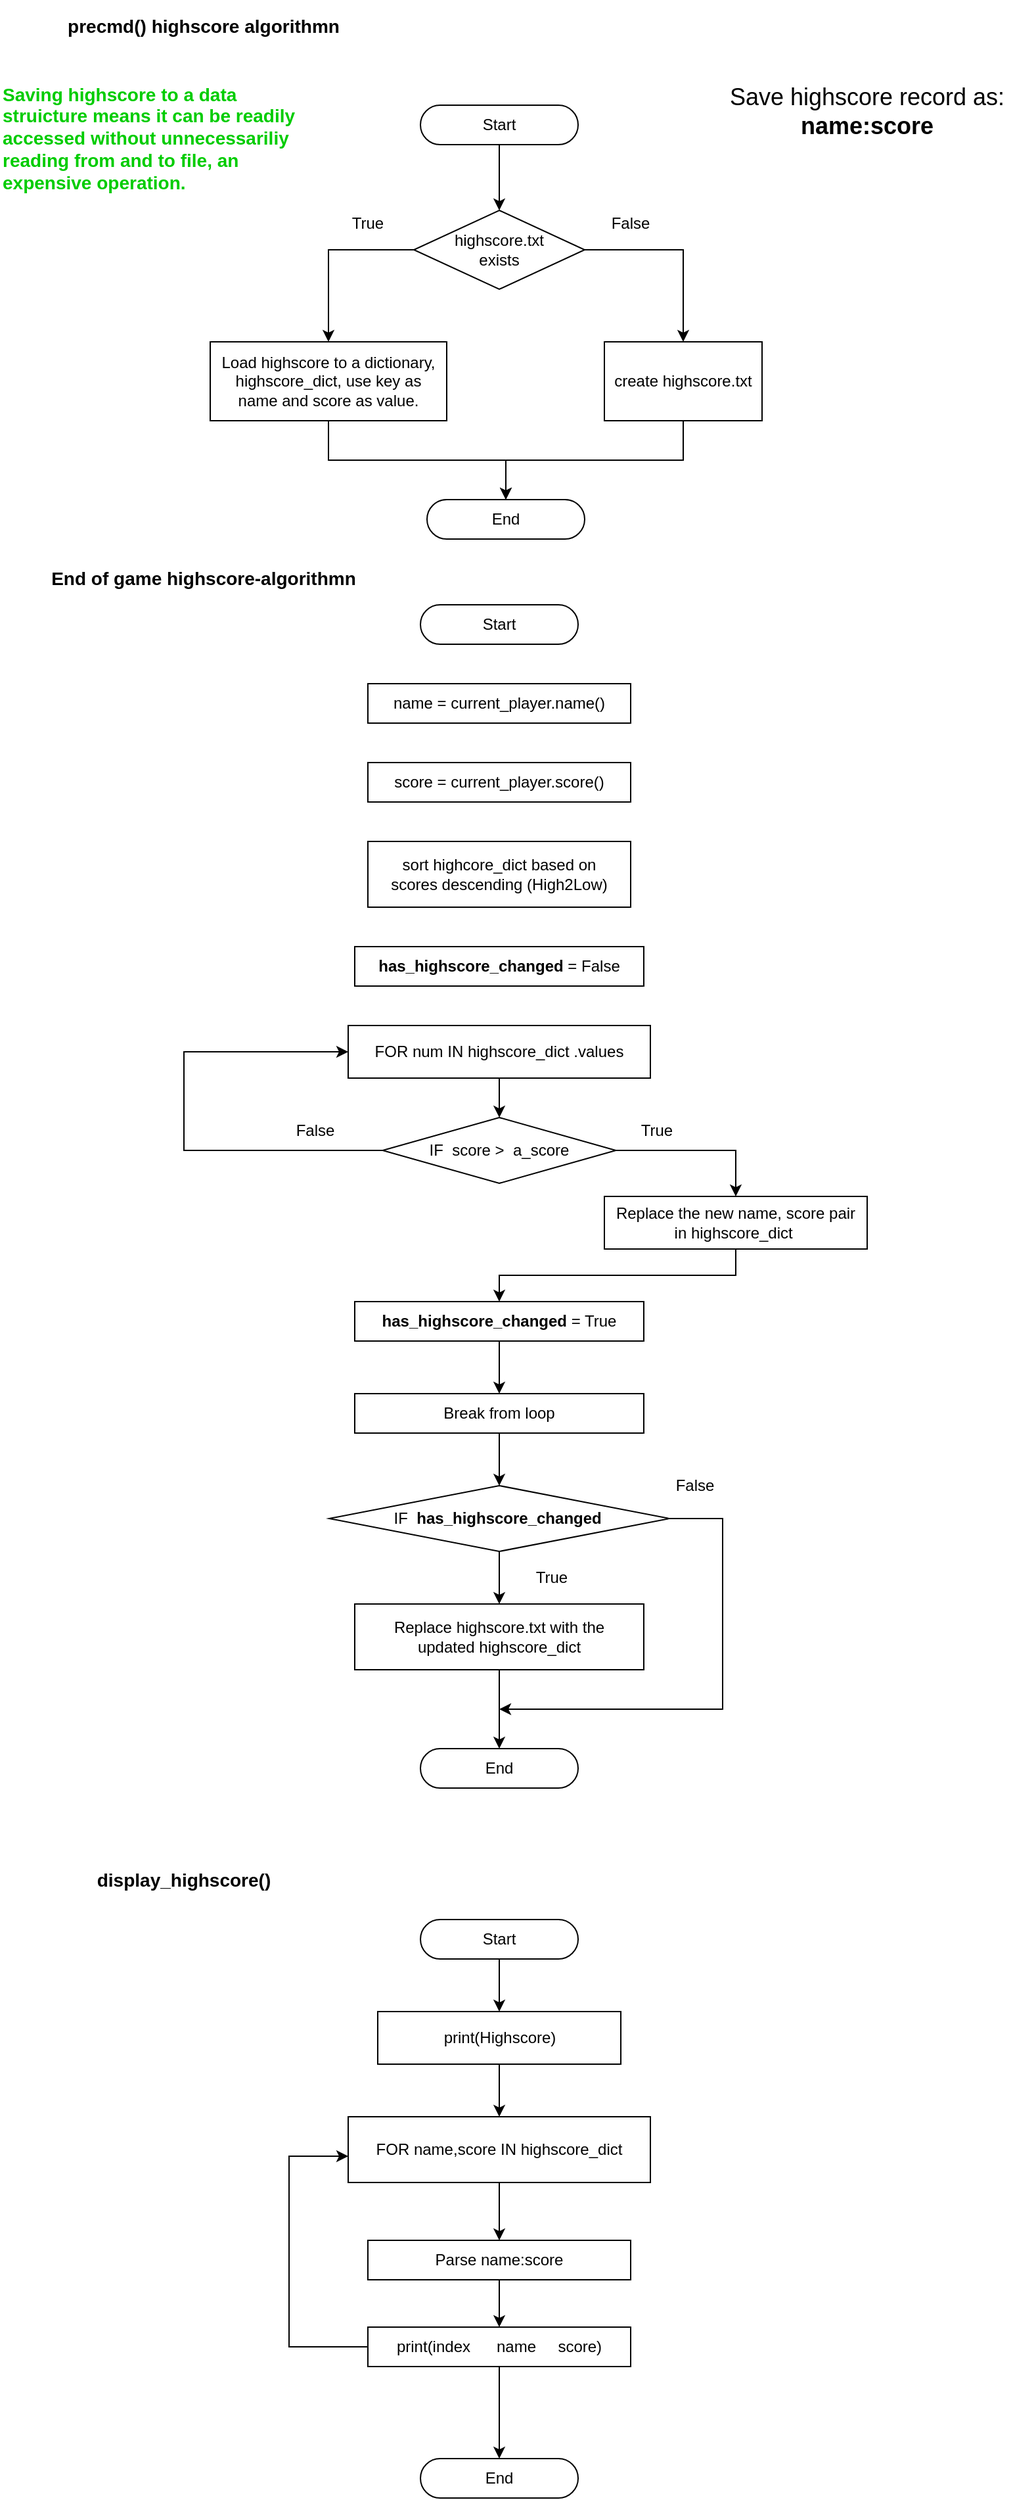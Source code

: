 <mxfile version="13.7.9" type="device"><diagram id="7gY9UVC9UUR03_7p6xOq" name="Page-1"><mxGraphModel dx="994" dy="468" grid="1" gridSize="10" guides="1" tooltips="1" connect="1" arrows="1" fold="1" page="1" pageScale="1" pageWidth="827" pageHeight="1169" math="0" shadow="0"><root><mxCell id="0"/><mxCell id="1" parent="0"/><mxCell id="4qall_dGxpEGGUoyCfSJ-7" value="" style="edgeStyle=orthogonalEdgeStyle;rounded=0;orthogonalLoop=1;jettySize=auto;html=1;" parent="1" source="4qall_dGxpEGGUoyCfSJ-1" target="4qall_dGxpEGGUoyCfSJ-3" edge="1"><mxGeometry relative="1" as="geometry"/></mxCell><mxCell id="4qall_dGxpEGGUoyCfSJ-1" value="Start" style="rounded=1;whiteSpace=wrap;html=1;arcSize=50;" parent="1" vertex="1"><mxGeometry x="340" y="100" width="120" height="30" as="geometry"/></mxCell><mxCell id="4qall_dGxpEGGUoyCfSJ-12" style="edgeStyle=orthogonalEdgeStyle;rounded=0;orthogonalLoop=1;jettySize=auto;html=1;entryX=0.5;entryY=0;entryDx=0;entryDy=0;" parent="1" source="4qall_dGxpEGGUoyCfSJ-2" target="4qall_dGxpEGGUoyCfSJ-6" edge="1"><mxGeometry relative="1" as="geometry"/></mxCell><mxCell id="4qall_dGxpEGGUoyCfSJ-2" value="Load highscore to a dictionary,&lt;br&gt;highscore_dict,&amp;nbsp;use key as&lt;br&gt;name and score as value." style="rounded=0;whiteSpace=wrap;html=1;" parent="1" vertex="1"><mxGeometry x="180" y="280" width="180" height="60" as="geometry"/></mxCell><mxCell id="4qall_dGxpEGGUoyCfSJ-8" style="edgeStyle=orthogonalEdgeStyle;rounded=0;orthogonalLoop=1;jettySize=auto;html=1;" parent="1" source="4qall_dGxpEGGUoyCfSJ-3" target="4qall_dGxpEGGUoyCfSJ-2" edge="1"><mxGeometry relative="1" as="geometry"><Array as="points"><mxPoint x="270" y="210"/></Array></mxGeometry></mxCell><mxCell id="4qall_dGxpEGGUoyCfSJ-10" style="edgeStyle=orthogonalEdgeStyle;rounded=0;orthogonalLoop=1;jettySize=auto;html=1;" parent="1" source="4qall_dGxpEGGUoyCfSJ-3" target="4qall_dGxpEGGUoyCfSJ-5" edge="1"><mxGeometry relative="1" as="geometry"/></mxCell><mxCell id="4qall_dGxpEGGUoyCfSJ-3" value="&lt;span&gt;highscore.txt&lt;br&gt;exists&lt;br&gt;&lt;/span&gt;" style="rhombus;whiteSpace=wrap;html=1;" parent="1" vertex="1"><mxGeometry x="335" y="180" width="130" height="60" as="geometry"/></mxCell><mxCell id="4qall_dGxpEGGUoyCfSJ-4" value="&lt;font style=&quot;font-size: 14px&quot;&gt;&lt;b&gt;precmd() highscore algorithmn&lt;/b&gt;&lt;/font&gt;" style="text;html=1;strokeColor=none;fillColor=none;align=center;verticalAlign=middle;whiteSpace=wrap;rounded=0;" parent="1" vertex="1"><mxGeometry x="50" y="20" width="250" height="40" as="geometry"/></mxCell><mxCell id="4qall_dGxpEGGUoyCfSJ-13" style="edgeStyle=orthogonalEdgeStyle;rounded=0;orthogonalLoop=1;jettySize=auto;html=1;entryX=0.5;entryY=0;entryDx=0;entryDy=0;" parent="1" source="4qall_dGxpEGGUoyCfSJ-5" target="4qall_dGxpEGGUoyCfSJ-6" edge="1"><mxGeometry relative="1" as="geometry"><Array as="points"><mxPoint x="540" y="370"/><mxPoint x="405" y="370"/></Array></mxGeometry></mxCell><mxCell id="4qall_dGxpEGGUoyCfSJ-5" value="create highscore.txt" style="rounded=0;whiteSpace=wrap;html=1;" parent="1" vertex="1"><mxGeometry x="480" y="280" width="120" height="60" as="geometry"/></mxCell><mxCell id="4qall_dGxpEGGUoyCfSJ-6" value="End" style="rounded=1;whiteSpace=wrap;html=1;arcSize=50;" parent="1" vertex="1"><mxGeometry x="345" y="400" width="120" height="30" as="geometry"/></mxCell><mxCell id="4qall_dGxpEGGUoyCfSJ-9" value="True" style="text;html=1;strokeColor=none;fillColor=none;align=center;verticalAlign=middle;whiteSpace=wrap;rounded=0;" parent="1" vertex="1"><mxGeometry x="280" y="180" width="40" height="20" as="geometry"/></mxCell><mxCell id="4qall_dGxpEGGUoyCfSJ-11" value="False" style="text;html=1;strokeColor=none;fillColor=none;align=center;verticalAlign=middle;whiteSpace=wrap;rounded=0;" parent="1" vertex="1"><mxGeometry x="480" y="180" width="40" height="20" as="geometry"/></mxCell><mxCell id="4qall_dGxpEGGUoyCfSJ-14" value="&lt;font style=&quot;font-size: 14px&quot;&gt;&lt;b&gt;End of game highscore-algorithmn&lt;/b&gt;&lt;/font&gt;" style="text;html=1;strokeColor=none;fillColor=none;align=center;verticalAlign=middle;whiteSpace=wrap;rounded=0;" parent="1" vertex="1"><mxGeometry x="50" y="440" width="250" height="40" as="geometry"/></mxCell><mxCell id="4qall_dGxpEGGUoyCfSJ-15" value="Start" style="rounded=1;whiteSpace=wrap;html=1;arcSize=50;" parent="1" vertex="1"><mxGeometry x="340" y="480" width="120" height="30" as="geometry"/></mxCell><mxCell id="4qall_dGxpEGGUoyCfSJ-16" value="&lt;font style=&quot;font-size: 14px&quot;&gt;&lt;b&gt;display_highscore()&lt;/b&gt;&lt;/font&gt;" style="text;html=1;strokeColor=none;fillColor=none;align=center;verticalAlign=middle;whiteSpace=wrap;rounded=0;" parent="1" vertex="1"><mxGeometry x="35" y="1430" width="250" height="40" as="geometry"/></mxCell><mxCell id="4qall_dGxpEGGUoyCfSJ-28" value="" style="edgeStyle=orthogonalEdgeStyle;rounded=0;orthogonalLoop=1;jettySize=auto;html=1;" parent="1" source="4qall_dGxpEGGUoyCfSJ-17" target="4qall_dGxpEGGUoyCfSJ-20" edge="1"><mxGeometry relative="1" as="geometry"/></mxCell><mxCell id="4qall_dGxpEGGUoyCfSJ-17" value="FOR num IN highscore_dict .values" style="rounded=0;whiteSpace=wrap;html=1;" parent="1" vertex="1"><mxGeometry x="285" y="800" width="230" height="40" as="geometry"/></mxCell><mxCell id="4qall_dGxpEGGUoyCfSJ-18" value="name = current_player.name()" style="rounded=0;whiteSpace=wrap;html=1;" parent="1" vertex="1"><mxGeometry x="300" y="540" width="200" height="30" as="geometry"/></mxCell><mxCell id="4qall_dGxpEGGUoyCfSJ-19" value="score = current_player.score()" style="rounded=0;whiteSpace=wrap;html=1;" parent="1" vertex="1"><mxGeometry x="300" y="600" width="200" height="30" as="geometry"/></mxCell><mxCell id="4qall_dGxpEGGUoyCfSJ-24" style="edgeStyle=orthogonalEdgeStyle;rounded=0;orthogonalLoop=1;jettySize=auto;html=1;entryX=0;entryY=0.5;entryDx=0;entryDy=0;" parent="1" source="4qall_dGxpEGGUoyCfSJ-20" target="4qall_dGxpEGGUoyCfSJ-17" edge="1"><mxGeometry relative="1" as="geometry"><mxPoint x="250" y="820" as="targetPoint"/><Array as="points"><mxPoint x="160" y="895"/><mxPoint x="160" y="820"/></Array></mxGeometry></mxCell><mxCell id="4qall_dGxpEGGUoyCfSJ-33" style="edgeStyle=orthogonalEdgeStyle;rounded=0;orthogonalLoop=1;jettySize=auto;html=1;" parent="1" source="4qall_dGxpEGGUoyCfSJ-20" target="4qall_dGxpEGGUoyCfSJ-25" edge="1"><mxGeometry relative="1" as="geometry"><Array as="points"><mxPoint x="580" y="895"/></Array></mxGeometry></mxCell><mxCell id="4qall_dGxpEGGUoyCfSJ-20" value="IF&amp;nbsp; score &amp;gt;&amp;nbsp; a_score" style="rhombus;whiteSpace=wrap;html=1;" parent="1" vertex="1"><mxGeometry x="311.25" y="870" width="177.5" height="50" as="geometry"/></mxCell><mxCell id="4qall_dGxpEGGUoyCfSJ-21" value="sort highcore_dict based on &lt;br&gt;scores descending (High2Low)" style="rounded=0;whiteSpace=wrap;html=1;" parent="1" vertex="1"><mxGeometry x="300" y="660" width="200" height="50" as="geometry"/></mxCell><mxCell id="4qall_dGxpEGGUoyCfSJ-23" value="False" style="text;html=1;strokeColor=none;fillColor=none;align=center;verticalAlign=middle;whiteSpace=wrap;rounded=0;" parent="1" vertex="1"><mxGeometry x="240" y="870" width="40" height="20" as="geometry"/></mxCell><mxCell id="4qall_dGxpEGGUoyCfSJ-45" style="edgeStyle=orthogonalEdgeStyle;rounded=0;orthogonalLoop=1;jettySize=auto;html=1;" parent="1" source="4qall_dGxpEGGUoyCfSJ-25" target="4qall_dGxpEGGUoyCfSJ-40" edge="1"><mxGeometry relative="1" as="geometry"/></mxCell><mxCell id="4qall_dGxpEGGUoyCfSJ-25" value="Replace the new name, score pair &lt;br&gt;in highscore_dict&amp;nbsp;" style="rounded=0;whiteSpace=wrap;html=1;" parent="1" vertex="1"><mxGeometry x="480" y="930" width="200" height="40" as="geometry"/></mxCell><mxCell id="4qall_dGxpEGGUoyCfSJ-26" value="True" style="text;html=1;strokeColor=none;fillColor=none;align=center;verticalAlign=middle;whiteSpace=wrap;rounded=0;" parent="1" vertex="1"><mxGeometry x="500" y="870" width="40" height="20" as="geometry"/></mxCell><mxCell id="4qall_dGxpEGGUoyCfSJ-49" value="" style="edgeStyle=orthogonalEdgeStyle;rounded=0;orthogonalLoop=1;jettySize=auto;html=1;" parent="1" source="4qall_dGxpEGGUoyCfSJ-30" target="4qall_dGxpEGGUoyCfSJ-48" edge="1"><mxGeometry relative="1" as="geometry"/></mxCell><mxCell id="4qall_dGxpEGGUoyCfSJ-30" value="Break from loop" style="whiteSpace=wrap;html=1;rounded=0;" parent="1" vertex="1"><mxGeometry x="290" y="1080" width="220" height="30" as="geometry"/></mxCell><mxCell id="4qall_dGxpEGGUoyCfSJ-54" value="" style="edgeStyle=orthogonalEdgeStyle;rounded=0;orthogonalLoop=1;jettySize=auto;html=1;" parent="1" source="4qall_dGxpEGGUoyCfSJ-35" target="4qall_dGxpEGGUoyCfSJ-52" edge="1"><mxGeometry relative="1" as="geometry"/></mxCell><mxCell id="4qall_dGxpEGGUoyCfSJ-35" value="Replace highscore.txt with the &lt;br&gt;updated highscore_dict" style="whiteSpace=wrap;html=1;rounded=0;" parent="1" vertex="1"><mxGeometry x="290" y="1240" width="220" height="50" as="geometry"/></mxCell><mxCell id="4qall_dGxpEGGUoyCfSJ-37" value="&lt;font style=&quot;font-size: 18px&quot;&gt;Save highscore record as:&lt;br&gt;&lt;b&gt;name:score&lt;/b&gt;&lt;/font&gt;" style="text;html=1;strokeColor=none;fillColor=none;align=center;verticalAlign=middle;whiteSpace=wrap;rounded=0;" parent="1" vertex="1"><mxGeometry x="570" y="70" width="220" height="70" as="geometry"/></mxCell><mxCell id="4qall_dGxpEGGUoyCfSJ-39" value="&lt;font color=&quot;#00cc00&quot; style=&quot;font-size: 14px&quot;&gt;&lt;b&gt;Saving highscore to a data struicture means it can be readily accessed without unnecessariliy reading from and to file, an expensive operation.&lt;/b&gt;&lt;/font&gt;" style="text;html=1;strokeColor=none;fillColor=none;align=left;verticalAlign=middle;whiteSpace=wrap;rounded=0;" parent="1" vertex="1"><mxGeometry x="20" y="80" width="240" height="90" as="geometry"/></mxCell><mxCell id="4qall_dGxpEGGUoyCfSJ-47" style="edgeStyle=orthogonalEdgeStyle;rounded=0;orthogonalLoop=1;jettySize=auto;html=1;entryX=0.5;entryY=0;entryDx=0;entryDy=0;" parent="1" source="4qall_dGxpEGGUoyCfSJ-40" target="4qall_dGxpEGGUoyCfSJ-30" edge="1"><mxGeometry relative="1" as="geometry"/></mxCell><mxCell id="4qall_dGxpEGGUoyCfSJ-40" value="&lt;b&gt;has_highscore_changed&lt;/b&gt; = True" style="whiteSpace=wrap;html=1;rounded=0;" parent="1" vertex="1"><mxGeometry x="290" y="1010" width="220" height="30" as="geometry"/></mxCell><mxCell id="4qall_dGxpEGGUoyCfSJ-44" value="&lt;b&gt;has_highscore_changed&lt;/b&gt; = False" style="whiteSpace=wrap;html=1;rounded=0;" parent="1" vertex="1"><mxGeometry x="290" y="740" width="220" height="30" as="geometry"/></mxCell><mxCell id="4qall_dGxpEGGUoyCfSJ-50" value="" style="edgeStyle=orthogonalEdgeStyle;rounded=0;orthogonalLoop=1;jettySize=auto;html=1;" parent="1" source="4qall_dGxpEGGUoyCfSJ-48" target="4qall_dGxpEGGUoyCfSJ-35" edge="1"><mxGeometry relative="1" as="geometry"/></mxCell><mxCell id="4qall_dGxpEGGUoyCfSJ-55" style="edgeStyle=orthogonalEdgeStyle;rounded=0;orthogonalLoop=1;jettySize=auto;html=1;" parent="1" source="4qall_dGxpEGGUoyCfSJ-48" edge="1"><mxGeometry relative="1" as="geometry"><mxPoint x="400" y="1320" as="targetPoint"/><Array as="points"><mxPoint x="570" y="1175"/><mxPoint x="570" y="1320"/></Array></mxGeometry></mxCell><mxCell id="4qall_dGxpEGGUoyCfSJ-48" value="IF&amp;nbsp;&amp;nbsp;&lt;b&gt;has_highscore_changed&lt;/b&gt;&amp;nbsp;" style="rhombus;whiteSpace=wrap;html=1;" parent="1" vertex="1"><mxGeometry x="270.63" y="1150" width="258.75" height="50" as="geometry"/></mxCell><mxCell id="4qall_dGxpEGGUoyCfSJ-51" value="True" style="text;html=1;strokeColor=none;fillColor=none;align=center;verticalAlign=middle;whiteSpace=wrap;rounded=0;" parent="1" vertex="1"><mxGeometry x="420" y="1210" width="40" height="20" as="geometry"/></mxCell><mxCell id="4qall_dGxpEGGUoyCfSJ-52" value="End" style="rounded=1;whiteSpace=wrap;html=1;arcSize=50;" parent="1" vertex="1"><mxGeometry x="340" y="1350" width="120" height="30" as="geometry"/></mxCell><mxCell id="4qall_dGxpEGGUoyCfSJ-56" value="False" style="text;html=1;strokeColor=none;fillColor=none;align=center;verticalAlign=middle;whiteSpace=wrap;rounded=0;" parent="1" vertex="1"><mxGeometry x="529.38" y="1140" width="40" height="20" as="geometry"/></mxCell><mxCell id="4qall_dGxpEGGUoyCfSJ-81" value="" style="edgeStyle=orthogonalEdgeStyle;rounded=0;orthogonalLoop=1;jettySize=auto;html=1;" parent="1" source="4qall_dGxpEGGUoyCfSJ-57" target="4qall_dGxpEGGUoyCfSJ-80" edge="1"><mxGeometry relative="1" as="geometry"/></mxCell><mxCell id="4qall_dGxpEGGUoyCfSJ-57" value="Start" style="rounded=1;whiteSpace=wrap;html=1;arcSize=50;" parent="1" vertex="1"><mxGeometry x="340.01" y="1480" width="120" height="30" as="geometry"/></mxCell><mxCell id="4qall_dGxpEGGUoyCfSJ-88" value="" style="edgeStyle=orthogonalEdgeStyle;rounded=0;orthogonalLoop=1;jettySize=auto;html=1;" parent="1" source="4qall_dGxpEGGUoyCfSJ-72" target="4qall_dGxpEGGUoyCfSJ-87" edge="1"><mxGeometry relative="1" as="geometry"/></mxCell><mxCell id="4qall_dGxpEGGUoyCfSJ-72" value="FOR name,score IN highscore_dict" style="rounded=0;whiteSpace=wrap;html=1;" parent="1" vertex="1"><mxGeometry x="285.01" y="1630" width="230" height="50" as="geometry"/></mxCell><mxCell id="4qall_dGxpEGGUoyCfSJ-82" value="" style="edgeStyle=orthogonalEdgeStyle;rounded=0;orthogonalLoop=1;jettySize=auto;html=1;" parent="1" source="4qall_dGxpEGGUoyCfSJ-80" target="4qall_dGxpEGGUoyCfSJ-72" edge="1"><mxGeometry relative="1" as="geometry"/></mxCell><mxCell id="4qall_dGxpEGGUoyCfSJ-80" value="print(Highscore)" style="rounded=0;whiteSpace=wrap;html=1;" parent="1" vertex="1"><mxGeometry x="307.51" y="1550" width="185" height="40" as="geometry"/></mxCell><mxCell id="4qall_dGxpEGGUoyCfSJ-83" value="End" style="rounded=1;whiteSpace=wrap;html=1;arcSize=50;" parent="1" vertex="1"><mxGeometry x="340.01" y="1890" width="120" height="30" as="geometry"/></mxCell><mxCell id="4qall_dGxpEGGUoyCfSJ-90" value="" style="edgeStyle=orthogonalEdgeStyle;rounded=0;orthogonalLoop=1;jettySize=auto;html=1;" parent="1" source="4qall_dGxpEGGUoyCfSJ-87" target="4qall_dGxpEGGUoyCfSJ-89" edge="1"><mxGeometry relative="1" as="geometry"/></mxCell><mxCell id="4qall_dGxpEGGUoyCfSJ-87" value="Parse name:score" style="whiteSpace=wrap;html=1;rounded=0;" parent="1" vertex="1"><mxGeometry x="300" y="1724" width="200" height="30" as="geometry"/></mxCell><mxCell id="4qall_dGxpEGGUoyCfSJ-92" style="edgeStyle=orthogonalEdgeStyle;rounded=0;orthogonalLoop=1;jettySize=auto;html=1;" parent="1" source="4qall_dGxpEGGUoyCfSJ-89" target="4qall_dGxpEGGUoyCfSJ-72" edge="1"><mxGeometry relative="1" as="geometry"><mxPoint x="210" y="1660" as="targetPoint"/><Array as="points"><mxPoint x="240" y="1805"/><mxPoint x="240" y="1660"/></Array></mxGeometry></mxCell><mxCell id="4qall_dGxpEGGUoyCfSJ-93" value="" style="edgeStyle=orthogonalEdgeStyle;rounded=0;orthogonalLoop=1;jettySize=auto;html=1;" parent="1" source="4qall_dGxpEGGUoyCfSJ-89" target="4qall_dGxpEGGUoyCfSJ-83" edge="1"><mxGeometry relative="1" as="geometry"/></mxCell><mxCell id="4qall_dGxpEGGUoyCfSJ-89" value="print(index&amp;nbsp; &amp;nbsp; &amp;nbsp; name&amp;nbsp; &amp;nbsp; &amp;nbsp;score)" style="whiteSpace=wrap;html=1;rounded=0;" parent="1" vertex="1"><mxGeometry x="300" y="1790" width="200" height="30" as="geometry"/></mxCell></root></mxGraphModel></diagram></mxfile>